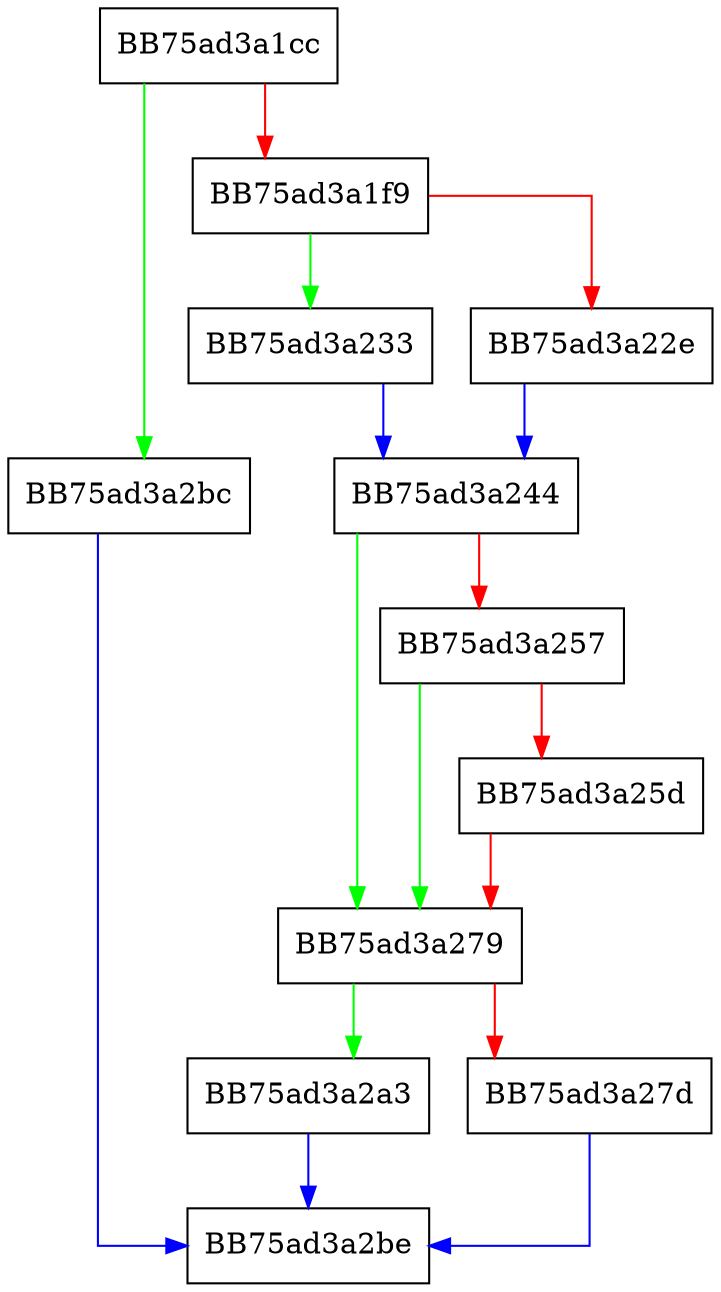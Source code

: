 digraph ConfigReleaseFilePath {
  node [shape="box"];
  graph [splines=ortho];
  BB75ad3a1cc -> BB75ad3a2bc [color="green"];
  BB75ad3a1cc -> BB75ad3a1f9 [color="red"];
  BB75ad3a1f9 -> BB75ad3a233 [color="green"];
  BB75ad3a1f9 -> BB75ad3a22e [color="red"];
  BB75ad3a22e -> BB75ad3a244 [color="blue"];
  BB75ad3a233 -> BB75ad3a244 [color="blue"];
  BB75ad3a244 -> BB75ad3a279 [color="green"];
  BB75ad3a244 -> BB75ad3a257 [color="red"];
  BB75ad3a257 -> BB75ad3a279 [color="green"];
  BB75ad3a257 -> BB75ad3a25d [color="red"];
  BB75ad3a25d -> BB75ad3a279 [color="red"];
  BB75ad3a279 -> BB75ad3a2a3 [color="green"];
  BB75ad3a279 -> BB75ad3a27d [color="red"];
  BB75ad3a27d -> BB75ad3a2be [color="blue"];
  BB75ad3a2a3 -> BB75ad3a2be [color="blue"];
  BB75ad3a2bc -> BB75ad3a2be [color="blue"];
}